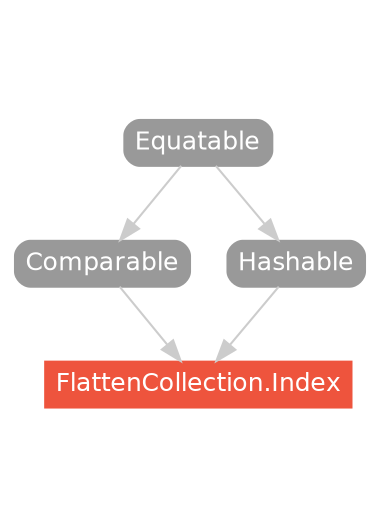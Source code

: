 strict digraph "FlattenCollection.Index - Type Hierarchy - SwiftDoc.org" {
    pad="0.1,0.8"
    node [shape=box, style="filled,rounded", color="#999999", fillcolor="#999999", fontcolor=white, fontname=Helvetica, fontnames="Helvetica,sansserif", fontsize=12, margin="0.07,0.05", height="0.3"]
    edge [color="#cccccc"]
    "Comparable" [URL="/protocol/Comparable/hierarchy/"]
    "Equatable" [URL="/protocol/Equatable/hierarchy/"]
    "FlattenCollection.Index" [URL="/type/FlattenCollection.Index/", style="filled", fillcolor="#ee543d", color="#ee543d"]
    "Hashable" [URL="/protocol/Hashable/hierarchy/"]    "Comparable" -> "FlattenCollection.Index"
    "Hashable" -> "FlattenCollection.Index"
    "Equatable" -> "Comparable"
    "Equatable" -> "Hashable"
    subgraph Types {
        rank = max; "FlattenCollection.Index";
    }
}